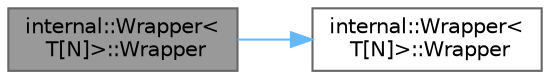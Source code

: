 digraph "internal::Wrapper&lt; T[N]&gt;::Wrapper"
{
 // LATEX_PDF_SIZE
  bgcolor="transparent";
  edge [fontname=Helvetica,fontsize=10,labelfontname=Helvetica,labelfontsize=10];
  node [fontname=Helvetica,fontsize=10,shape=box,height=0.2,width=0.4];
  rankdir="LR";
  Node1 [id="Node000001",label="internal::Wrapper\<\l T[N]\>::Wrapper",height=0.2,width=0.4,color="gray40", fillcolor="grey60", style="filled", fontcolor="black",tooltip=" "];
  Node1 -> Node2 [id="edge1_Node000001_Node000002",color="steelblue1",style="solid",tooltip=" "];
  Node2 [id="Node000002",label="internal::Wrapper\<\l T[N]\>::Wrapper",height=0.2,width=0.4,color="grey40", fillcolor="white", style="filled",URL="$structinternal_1_1_wrapper_3_01_t_0f_n_0e_4.html#a0d31bc6f15fcf241cab49158d642fa47",tooltip=" "];
}
